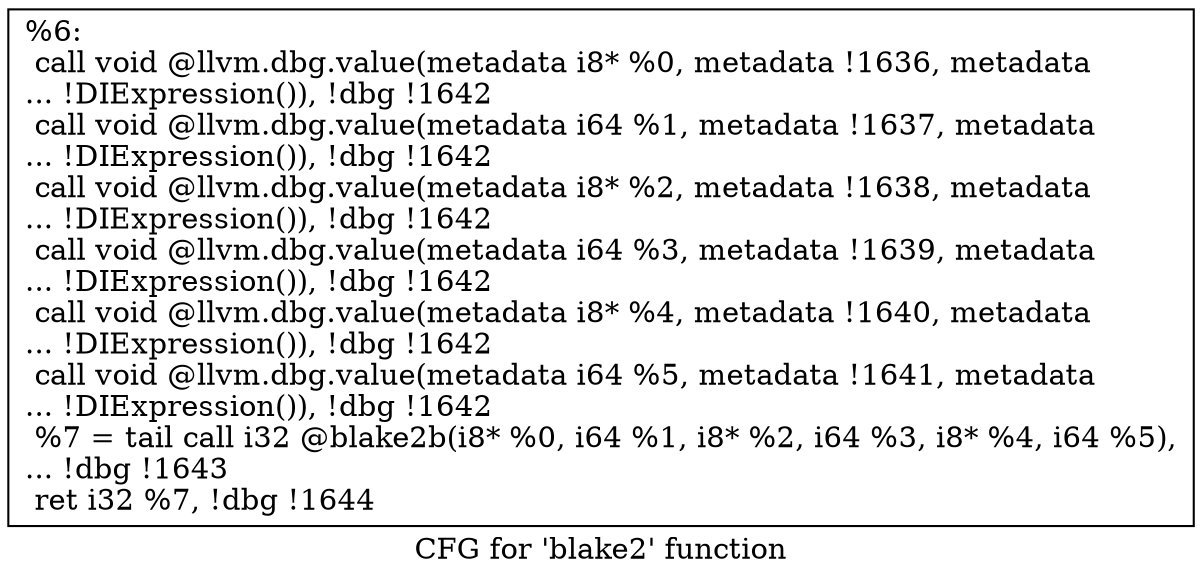 digraph "CFG for 'blake2' function" {
	label="CFG for 'blake2' function";

	Node0x14671a0 [shape=record,label="{%6:\l  call void @llvm.dbg.value(metadata i8* %0, metadata !1636, metadata\l... !DIExpression()), !dbg !1642\l  call void @llvm.dbg.value(metadata i64 %1, metadata !1637, metadata\l... !DIExpression()), !dbg !1642\l  call void @llvm.dbg.value(metadata i8* %2, metadata !1638, metadata\l... !DIExpression()), !dbg !1642\l  call void @llvm.dbg.value(metadata i64 %3, metadata !1639, metadata\l... !DIExpression()), !dbg !1642\l  call void @llvm.dbg.value(metadata i8* %4, metadata !1640, metadata\l... !DIExpression()), !dbg !1642\l  call void @llvm.dbg.value(metadata i64 %5, metadata !1641, metadata\l... !DIExpression()), !dbg !1642\l  %7 = tail call i32 @blake2b(i8* %0, i64 %1, i8* %2, i64 %3, i8* %4, i64 %5),\l... !dbg !1643\l  ret i32 %7, !dbg !1644\l}"];
}
